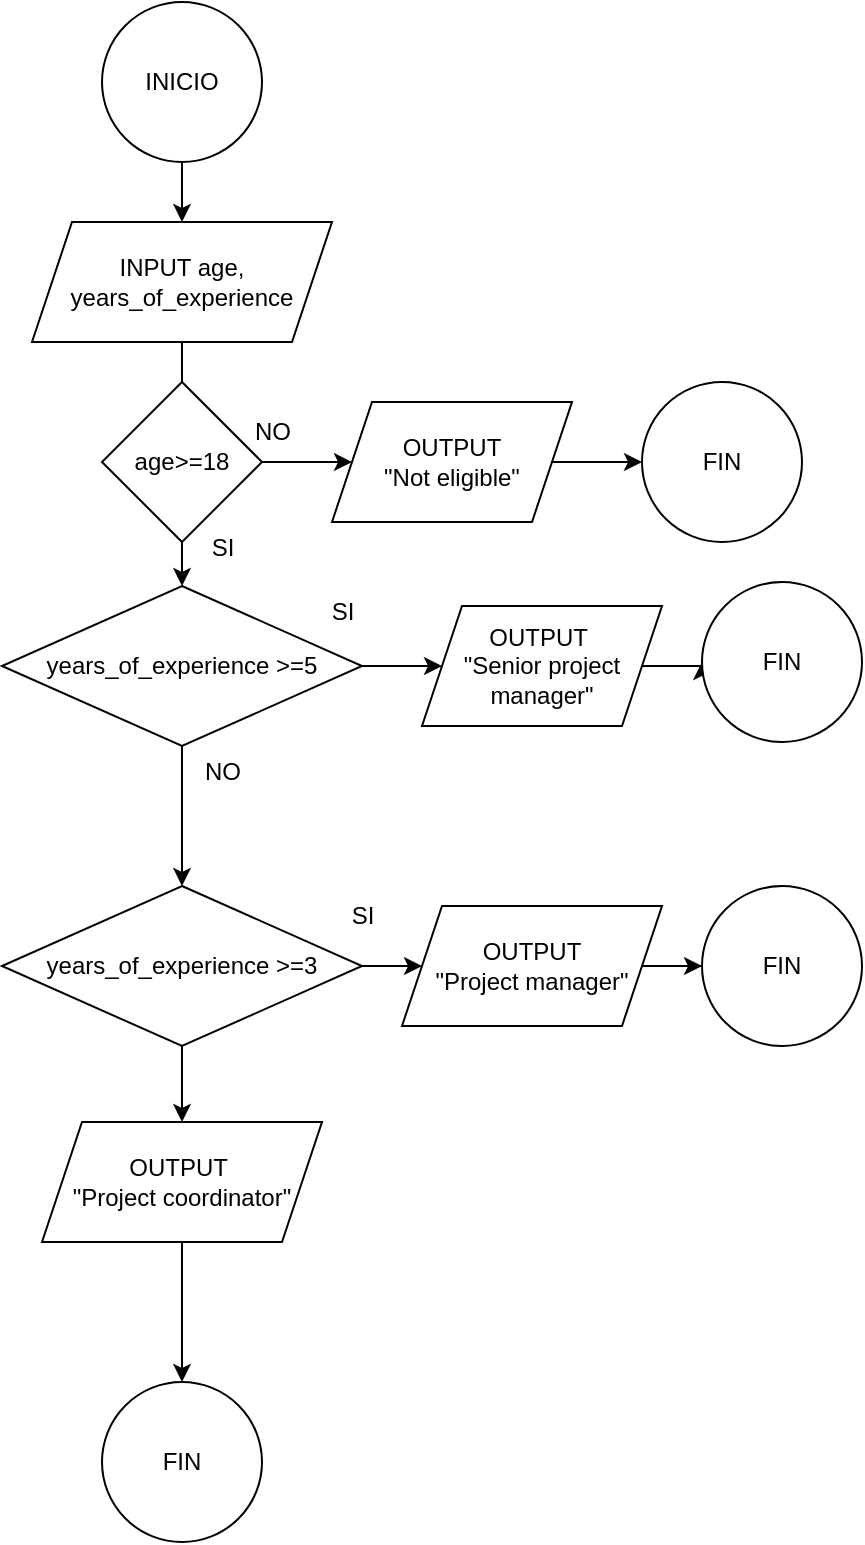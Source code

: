 <mxfile version="24.3.1" type="google">
  <diagram name="Página-1" id="Qh6SjQfHS18L3Ifmq51z">
    <mxGraphModel grid="1" page="1" gridSize="10" guides="1" tooltips="1" connect="1" arrows="1" fold="1" pageScale="1" pageWidth="827" pageHeight="1169" math="0" shadow="0">
      <root>
        <mxCell id="0" />
        <mxCell id="1" parent="0" />
        <mxCell id="r1q_qD_jlFU2lXWLUliV-3" value="" style="edgeStyle=orthogonalEdgeStyle;rounded=0;orthogonalLoop=1;jettySize=auto;html=1;" edge="1" parent="1" source="r1q_qD_jlFU2lXWLUliV-1" target="r1q_qD_jlFU2lXWLUliV-2">
          <mxGeometry relative="1" as="geometry" />
        </mxCell>
        <mxCell id="r1q_qD_jlFU2lXWLUliV-1" value="INICIO" style="ellipse;whiteSpace=wrap;html=1;" vertex="1" parent="1">
          <mxGeometry x="290" y="80" width="80" height="80" as="geometry" />
        </mxCell>
        <mxCell id="r1q_qD_jlFU2lXWLUliV-5" value="" style="edgeStyle=orthogonalEdgeStyle;rounded=0;orthogonalLoop=1;jettySize=auto;html=1;" edge="1" parent="1" source="r1q_qD_jlFU2lXWLUliV-2" target="r1q_qD_jlFU2lXWLUliV-4">
          <mxGeometry relative="1" as="geometry" />
        </mxCell>
        <mxCell id="r1q_qD_jlFU2lXWLUliV-2" value="INPUT age, years_of_experience" style="shape=parallelogram;perimeter=parallelogramPerimeter;whiteSpace=wrap;html=1;fixedSize=1;" vertex="1" parent="1">
          <mxGeometry x="255" y="190" width="150" height="60" as="geometry" />
        </mxCell>
        <mxCell id="r1q_qD_jlFU2lXWLUliV-8" value="" style="edgeStyle=orthogonalEdgeStyle;rounded=0;orthogonalLoop=1;jettySize=auto;html=1;" edge="1" parent="1" source="r1q_qD_jlFU2lXWLUliV-4" target="r1q_qD_jlFU2lXWLUliV-7">
          <mxGeometry relative="1" as="geometry" />
        </mxCell>
        <mxCell id="r1q_qD_jlFU2lXWLUliV-12" value="" style="edgeStyle=orthogonalEdgeStyle;rounded=0;orthogonalLoop=1;jettySize=auto;html=1;" edge="1" parent="1" source="r1q_qD_jlFU2lXWLUliV-4" target="r1q_qD_jlFU2lXWLUliV-11">
          <mxGeometry relative="1" as="geometry" />
        </mxCell>
        <mxCell id="r1q_qD_jlFU2lXWLUliV-4" value="years_of_experience &amp;gt;=5" style="rhombus;whiteSpace=wrap;html=1;" vertex="1" parent="1">
          <mxGeometry x="240" y="372" width="180" height="80" as="geometry" />
        </mxCell>
        <mxCell id="r1q_qD_jlFU2lXWLUliV-6" value="SI" style="text;html=1;align=center;verticalAlign=middle;resizable=0;points=[];autosize=1;strokeColor=none;fillColor=none;" vertex="1" parent="1">
          <mxGeometry x="395" y="370" width="30" height="30" as="geometry" />
        </mxCell>
        <mxCell id="r1q_qD_jlFU2lXWLUliV-10" value="" style="edgeStyle=orthogonalEdgeStyle;rounded=0;orthogonalLoop=1;jettySize=auto;html=1;" edge="1" parent="1" source="r1q_qD_jlFU2lXWLUliV-7" target="r1q_qD_jlFU2lXWLUliV-9">
          <mxGeometry relative="1" as="geometry" />
        </mxCell>
        <mxCell id="r1q_qD_jlFU2lXWLUliV-7" value="OUTPUT&amp;nbsp;&lt;div&gt;&quot;Senior project manager&quot;&lt;/div&gt;" style="shape=parallelogram;perimeter=parallelogramPerimeter;whiteSpace=wrap;html=1;fixedSize=1;" vertex="1" parent="1">
          <mxGeometry x="450" y="382" width="120" height="60" as="geometry" />
        </mxCell>
        <mxCell id="r1q_qD_jlFU2lXWLUliV-9" value="FIN" style="ellipse;whiteSpace=wrap;html=1;" vertex="1" parent="1">
          <mxGeometry x="590" y="370" width="80" height="80" as="geometry" />
        </mxCell>
        <mxCell id="r1q_qD_jlFU2lXWLUliV-15" value="" style="edgeStyle=orthogonalEdgeStyle;rounded=0;orthogonalLoop=1;jettySize=auto;html=1;" edge="1" parent="1" source="r1q_qD_jlFU2lXWLUliV-11" target="r1q_qD_jlFU2lXWLUliV-14">
          <mxGeometry relative="1" as="geometry" />
        </mxCell>
        <mxCell id="r1q_qD_jlFU2lXWLUliV-33" value="" style="edgeStyle=orthogonalEdgeStyle;rounded=0;orthogonalLoop=1;jettySize=auto;html=1;" edge="1" parent="1" source="r1q_qD_jlFU2lXWLUliV-11" target="r1q_qD_jlFU2lXWLUliV-32">
          <mxGeometry relative="1" as="geometry" />
        </mxCell>
        <mxCell id="r1q_qD_jlFU2lXWLUliV-11" value="years_of_experience &amp;gt;=3" style="rhombus;whiteSpace=wrap;html=1;" vertex="1" parent="1">
          <mxGeometry x="240" y="522" width="180" height="80" as="geometry" />
        </mxCell>
        <mxCell id="r1q_qD_jlFU2lXWLUliV-13" value="NO" style="text;html=1;align=center;verticalAlign=middle;resizable=0;points=[];autosize=1;strokeColor=none;fillColor=none;" vertex="1" parent="1">
          <mxGeometry x="330" y="450" width="40" height="30" as="geometry" />
        </mxCell>
        <mxCell id="r1q_qD_jlFU2lXWLUliV-17" value="" style="edgeStyle=orthogonalEdgeStyle;rounded=0;orthogonalLoop=1;jettySize=auto;html=1;" edge="1" parent="1" source="r1q_qD_jlFU2lXWLUliV-14" target="r1q_qD_jlFU2lXWLUliV-16">
          <mxGeometry relative="1" as="geometry" />
        </mxCell>
        <mxCell id="r1q_qD_jlFU2lXWLUliV-14" value="OUTPUT&lt;div&gt;&quot;Project manager&quot;&lt;/div&gt;" style="shape=parallelogram;perimeter=parallelogramPerimeter;whiteSpace=wrap;html=1;fixedSize=1;" vertex="1" parent="1">
          <mxGeometry x="440" y="532" width="130" height="60" as="geometry" />
        </mxCell>
        <mxCell id="r1q_qD_jlFU2lXWLUliV-16" value="FIN" style="ellipse;whiteSpace=wrap;html=1;" vertex="1" parent="1">
          <mxGeometry x="590" y="522" width="80" height="80" as="geometry" />
        </mxCell>
        <mxCell id="r1q_qD_jlFU2lXWLUliV-18" value="SI" style="text;html=1;align=center;verticalAlign=middle;resizable=0;points=[];autosize=1;strokeColor=none;fillColor=none;" vertex="1" parent="1">
          <mxGeometry x="405" y="522" width="30" height="30" as="geometry" />
        </mxCell>
        <mxCell id="r1q_qD_jlFU2lXWLUliV-28" value="" style="edgeStyle=orthogonalEdgeStyle;rounded=0;orthogonalLoop=1;jettySize=auto;html=1;" edge="1" parent="1" source="r1q_qD_jlFU2lXWLUliV-21" target="r1q_qD_jlFU2lXWLUliV-27">
          <mxGeometry relative="1" as="geometry" />
        </mxCell>
        <mxCell id="r1q_qD_jlFU2lXWLUliV-21" value="age&amp;gt;=18" style="rhombus;whiteSpace=wrap;html=1;" vertex="1" parent="1">
          <mxGeometry x="290" y="270" width="80" height="80" as="geometry" />
        </mxCell>
        <mxCell id="r1q_qD_jlFU2lXWLUliV-22" value="SI" style="text;html=1;align=center;verticalAlign=middle;resizable=0;points=[];autosize=1;strokeColor=none;fillColor=none;" vertex="1" parent="1">
          <mxGeometry x="335" y="338" width="30" height="30" as="geometry" />
        </mxCell>
        <mxCell id="r1q_qD_jlFU2lXWLUliV-31" value="" style="edgeStyle=orthogonalEdgeStyle;rounded=0;orthogonalLoop=1;jettySize=auto;html=1;" edge="1" parent="1" source="r1q_qD_jlFU2lXWLUliV-27" target="r1q_qD_jlFU2lXWLUliV-30">
          <mxGeometry relative="1" as="geometry" />
        </mxCell>
        <mxCell id="r1q_qD_jlFU2lXWLUliV-27" value="OUTPUT&lt;div&gt;&quot;Not eligible&quot;&lt;/div&gt;" style="shape=parallelogram;perimeter=parallelogramPerimeter;whiteSpace=wrap;html=1;fixedSize=1;" vertex="1" parent="1">
          <mxGeometry x="405" y="280" width="120" height="60" as="geometry" />
        </mxCell>
        <mxCell id="r1q_qD_jlFU2lXWLUliV-29" value="NO" style="text;html=1;align=center;verticalAlign=middle;resizable=0;points=[];autosize=1;strokeColor=none;fillColor=none;" vertex="1" parent="1">
          <mxGeometry x="355" y="280" width="40" height="30" as="geometry" />
        </mxCell>
        <mxCell id="r1q_qD_jlFU2lXWLUliV-30" value="FIN" style="ellipse;whiteSpace=wrap;html=1;" vertex="1" parent="1">
          <mxGeometry x="560" y="270" width="80" height="80" as="geometry" />
        </mxCell>
        <mxCell id="r1q_qD_jlFU2lXWLUliV-35" value="" style="edgeStyle=orthogonalEdgeStyle;rounded=0;orthogonalLoop=1;jettySize=auto;html=1;" edge="1" parent="1" source="r1q_qD_jlFU2lXWLUliV-32" target="r1q_qD_jlFU2lXWLUliV-34">
          <mxGeometry relative="1" as="geometry" />
        </mxCell>
        <mxCell id="r1q_qD_jlFU2lXWLUliV-32" value="OUTPUT&amp;nbsp;&lt;div&gt;&quot;Project coordinator&quot;&lt;/div&gt;" style="shape=parallelogram;perimeter=parallelogramPerimeter;whiteSpace=wrap;html=1;fixedSize=1;" vertex="1" parent="1">
          <mxGeometry x="260" y="640" width="140" height="60" as="geometry" />
        </mxCell>
        <mxCell id="r1q_qD_jlFU2lXWLUliV-34" value="FIN" style="ellipse;whiteSpace=wrap;html=1;" vertex="1" parent="1">
          <mxGeometry x="290" y="770" width="80" height="80" as="geometry" />
        </mxCell>
      </root>
    </mxGraphModel>
  </diagram>
</mxfile>
